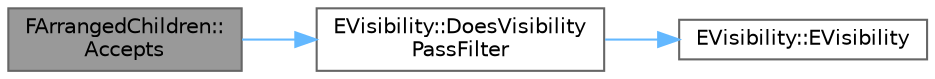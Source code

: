 digraph "FArrangedChildren::Accepts"
{
 // INTERACTIVE_SVG=YES
 // LATEX_PDF_SIZE
  bgcolor="transparent";
  edge [fontname=Helvetica,fontsize=10,labelfontname=Helvetica,labelfontsize=10];
  node [fontname=Helvetica,fontsize=10,shape=box,height=0.2,width=0.4];
  rankdir="LR";
  Node1 [id="Node000001",label="FArrangedChildren::\lAccepts",height=0.2,width=0.4,color="gray40", fillcolor="grey60", style="filled", fontcolor="black",tooltip=" "];
  Node1 -> Node2 [id="edge1_Node000001_Node000002",color="steelblue1",style="solid",tooltip=" "];
  Node2 [id="Node000002",label="EVisibility::DoesVisibility\lPassFilter",height=0.2,width=0.4,color="grey40", fillcolor="white", style="filled",URL="$dd/d9b/structEVisibility.html#a7e40cb70f96be0b5ea42f43c10f0f5ac",tooltip=" "];
  Node2 -> Node3 [id="edge2_Node000002_Node000003",color="steelblue1",style="solid",tooltip=" "];
  Node3 [id="Node000003",label="EVisibility::EVisibility",height=0.2,width=0.4,color="grey40", fillcolor="white", style="filled",URL="$dd/d9b/structEVisibility.html#aab03bcfce66a5103b4612e2c682e1ab9",tooltip="Default constructor."];
}
